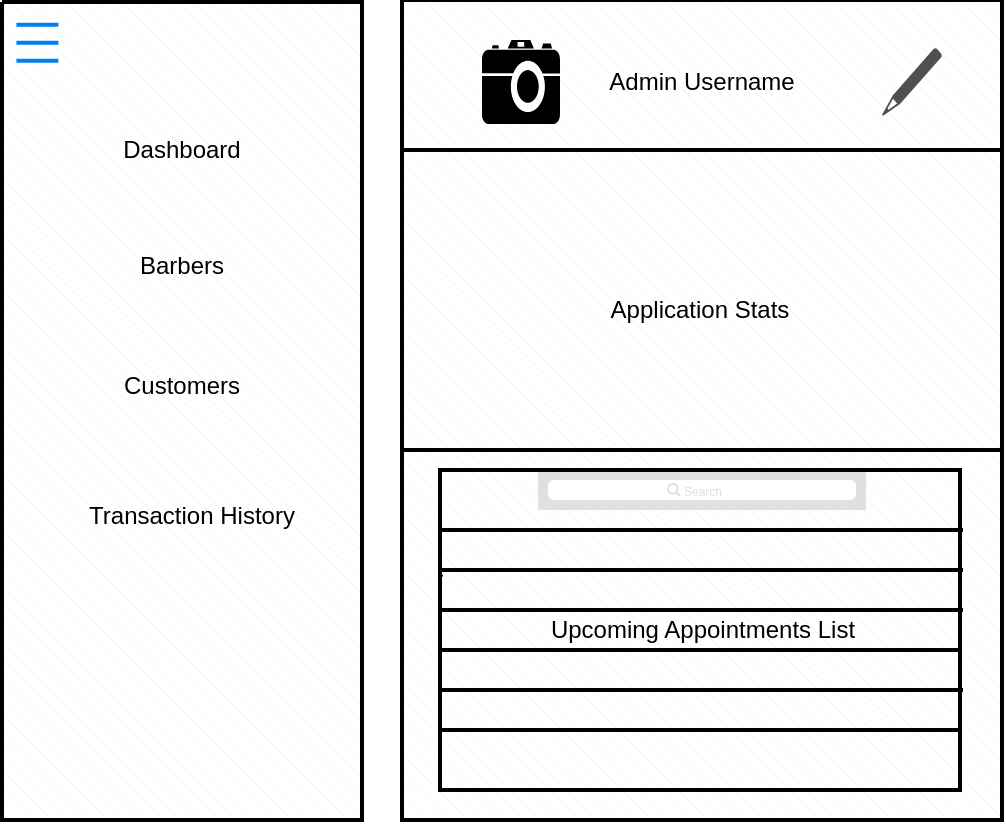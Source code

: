 <mxfile>
    <diagram id="Y0VE0dvzjQ6SN1oY_QCb" name="Dashboard">
        <mxGraphModel dx="460" dy="411" grid="1" gridSize="10" guides="1" tooltips="1" connect="1" arrows="1" fold="1" page="1" pageScale="1" pageWidth="850" pageHeight="1100" background="#ffffff" math="0" shadow="0">
            <root>
                <mxCell id="0"/>
                <mxCell id="1" parent="0"/>
                <mxCell id="B23IJaEY4QQTpOFzJQIj-2" value="" style="verticalLabelPosition=bottom;verticalAlign=top;html=1;shape=mxgraph.basic.patternFillRect;fillStyle=diagRev;step=5;fillStrokeWidth=0.2;fillStrokeColor=#dddddd;sketch=0;strokeColor=none;strokeWidth=2;fillColor=#FFFFFF;" parent="1" vertex="1">
                    <mxGeometry x="230" y="190" width="300" height="410" as="geometry"/>
                </mxCell>
                <mxCell id="B23IJaEY4QQTpOFzJQIj-5" value="" style="line;strokeWidth=2;rotatable=0;labelPosition=right;align=left;verticalAlign=middle;spacingTop=0;spacingLeft=6;points=[];portConstraint=eastwest;sketch=0;gradientColor=none;fillColor=none;strokeColor=#030303;" parent="1" vertex="1">
                    <mxGeometry x="230" y="260" width="300" height="10" as="geometry"/>
                </mxCell>
                <mxCell id="B23IJaEY4QQTpOFzJQIj-8" value="" style="shape=mxgraph.signs.tech.camera_2;html=1;pointerEvents=1;fillColor=#000000;strokeColor=none;verticalLabelPosition=bottom;verticalAlign=top;align=center;sketch=0;" parent="1" vertex="1">
                    <mxGeometry x="270" y="210" width="39" height="42" as="geometry"/>
                </mxCell>
                <mxCell id="B23IJaEY4QQTpOFzJQIj-9" value="&lt;font color=&quot;#000000&quot;&gt;Admin Username&lt;/font&gt;" style="text;html=1;strokeColor=none;fillColor=none;align=center;verticalAlign=middle;whiteSpace=wrap;rounded=0;sketch=0;" parent="1" vertex="1">
                    <mxGeometry x="325" y="221" width="110" height="20" as="geometry"/>
                </mxCell>
                <mxCell id="B23IJaEY4QQTpOFzJQIj-10" value="" style="line;strokeWidth=2;html=1;sketch=0;fillColor=none;gradientColor=none;strokeColor=#000000;" parent="1" vertex="1">
                    <mxGeometry x="230" y="410" width="300" height="10" as="geometry"/>
                </mxCell>
                <mxCell id="B23IJaEY4QQTpOFzJQIj-11" style="edgeStyle=orthogonalEdgeStyle;rounded=0;orthogonalLoop=1;jettySize=auto;html=1;exitX=0.5;exitY=1;exitDx=0;exitDy=0;" parent="1" source="B23IJaEY4QQTpOFzJQIj-9" target="B23IJaEY4QQTpOFzJQIj-9" edge="1">
                    <mxGeometry relative="1" as="geometry"/>
                </mxCell>
                <mxCell id="B23IJaEY4QQTpOFzJQIj-12" value="" style="pointerEvents=1;shadow=0;dashed=0;html=1;strokeColor=none;fillColor=#505050;labelPosition=center;verticalLabelPosition=bottom;verticalAlign=top;outlineConnect=0;align=center;shape=mxgraph.office.concepts.writing_pencil;sketch=0;" parent="1" vertex="1">
                    <mxGeometry x="470" y="214" width="30" height="34" as="geometry"/>
                </mxCell>
                <mxCell id="B23IJaEY4QQTpOFzJQIj-15" value="&lt;font color=&quot;#000000&quot;&gt;Application Stats&lt;/font&gt;" style="text;html=1;strokeColor=none;fillColor=none;align=center;verticalAlign=middle;whiteSpace=wrap;rounded=0;sketch=0;" parent="1" vertex="1">
                    <mxGeometry x="309" y="310" width="140" height="70" as="geometry"/>
                </mxCell>
                <mxCell id="B23IJaEY4QQTpOFzJQIj-17" value="&lt;font color=&quot;#000000&quot;&gt;Upcoming Appointments List&lt;br&gt;&lt;/font&gt;" style="text;html=1;strokeColor=none;fillColor=none;align=center;verticalAlign=middle;whiteSpace=wrap;rounded=0;sketch=0;" parent="1" vertex="1">
                    <mxGeometry x="284.5" y="470" width="191" height="70" as="geometry"/>
                </mxCell>
                <mxCell id="B23IJaEY4QQTpOFzJQIj-18" value="" style="verticalLabelPosition=bottom;verticalAlign=top;html=1;shape=mxgraph.basic.patternFillRect;fillStyle=diagRev;step=5;fillStrokeWidth=0.2;fillStrokeColor=#dddddd;sketch=0;strokeColor=#000000;strokeWidth=2;gradientColor=none;fillColor=#FFFFFF;" parent="1" vertex="1">
                    <mxGeometry x="30" y="191" width="180" height="409" as="geometry"/>
                </mxCell>
                <mxCell id="B23IJaEY4QQTpOFzJQIj-19" value="" style="html=1;verticalLabelPosition=bottom;align=center;labelBackgroundColor=#ffffff;verticalAlign=top;strokeWidth=2;strokeColor=#0080F0;shadow=0;dashed=0;shape=mxgraph.ios7.icons.most_viewed;pointerEvents=1;sketch=0;fillColor=none;gradientColor=none;" parent="1" vertex="1">
                    <mxGeometry x="30" y="200" width="28.2" height="22.8" as="geometry"/>
                </mxCell>
                <mxCell id="B23IJaEY4QQTpOFzJQIj-24" value="&lt;font color=&quot;#000000&quot;&gt;Dashboard&lt;br&gt;&lt;/font&gt;" style="text;html=1;strokeColor=none;fillColor=none;align=center;verticalAlign=middle;whiteSpace=wrap;rounded=0;sketch=0;" parent="1" vertex="1">
                    <mxGeometry x="70" y="242.5" width="100" height="45" as="geometry"/>
                </mxCell>
                <mxCell id="B23IJaEY4QQTpOFzJQIj-25" value="&lt;font color=&quot;#000000&quot;&gt;Barbers&lt;br&gt;&lt;/font&gt;" style="text;html=1;strokeColor=none;fillColor=none;align=center;verticalAlign=middle;whiteSpace=wrap;rounded=0;sketch=0;" parent="1" vertex="1">
                    <mxGeometry x="70" y="300" width="100" height="45" as="geometry"/>
                </mxCell>
                <mxCell id="B23IJaEY4QQTpOFzJQIj-26" value="&lt;font color=&quot;#000000&quot;&gt;Customers&lt;br&gt;&lt;/font&gt;" style="text;html=1;strokeColor=none;fillColor=none;align=center;verticalAlign=middle;whiteSpace=wrap;rounded=0;sketch=0;" parent="1" vertex="1">
                    <mxGeometry x="70" y="360" width="100" height="45" as="geometry"/>
                </mxCell>
                <mxCell id="B23IJaEY4QQTpOFzJQIj-27" value="&lt;font color=&quot;#000000&quot;&gt;Transaction History&lt;br&gt;&lt;/font&gt;" style="text;html=1;strokeColor=none;fillColor=none;align=center;verticalAlign=middle;whiteSpace=wrap;rounded=0;sketch=0;" parent="1" vertex="1">
                    <mxGeometry x="70" y="425" width="110" height="45" as="geometry"/>
                </mxCell>
                <mxCell id="B23IJaEY4QQTpOFzJQIj-28" value="" style="shape=rect;fillColor=#e0e0e0;strokeColor=none;sketch=0;" parent="1" vertex="1">
                    <mxGeometry x="298" y="425" width="164" height="20" as="geometry"/>
                </mxCell>
                <mxCell id="B23IJaEY4QQTpOFzJQIj-29" value="" style="html=1;strokeWidth=1;shadow=0;dashed=0;shape=mxgraph.ios7ui.marginRect;rx=3;ry=3;rectMargin=5;strokeColor=none;" parent="B23IJaEY4QQTpOFzJQIj-28" vertex="1">
                    <mxGeometry width="164" height="20" as="geometry"/>
                </mxCell>
                <mxCell id="B23IJaEY4QQTpOFzJQIj-30" value="Search" style="shape=mxgraph.ios7.icons.looking_glass;strokeColor=#e0e0e0;fillColor=none;fontColor=#e0e0e0;labelPosition=right;verticalLabelPosition=middle;align=left;verticalAlign=middle;fontSize=6;fontStyle=0;spacingTop=2;" parent="B23IJaEY4QQTpOFzJQIj-28" vertex="1">
                    <mxGeometry x="0.5" y="0.5" width="6" height="6" relative="1" as="geometry">
                        <mxPoint x="-17" y="-3" as="offset"/>
                    </mxGeometry>
                </mxCell>
                <mxCell id="B23IJaEY4QQTpOFzJQIj-31" value="" style="rounded=0;whiteSpace=wrap;html=1;sketch=0;strokeColor=#000000;strokeWidth=2;fillColor=none;gradientColor=none;" parent="1" vertex="1">
                    <mxGeometry x="249" y="425" width="260" height="160" as="geometry"/>
                </mxCell>
                <mxCell id="B23IJaEY4QQTpOFzJQIj-32" value="" style="shape=link;html=1;" parent="1" target="B23IJaEY4QQTpOFzJQIj-31" edge="1">
                    <mxGeometry width="100" relative="1" as="geometry">
                        <mxPoint x="250" y="480" as="sourcePoint"/>
                        <mxPoint x="350" y="480" as="targetPoint"/>
                    </mxGeometry>
                </mxCell>
                <mxCell id="B23IJaEY4QQTpOFzJQIj-34" value="" style="line;strokeWidth=2;html=1;sketch=0;fillColor=none;gradientColor=none;strokeColor=#000000;" parent="1" vertex="1">
                    <mxGeometry x="249.5" y="450" width="261" height="10" as="geometry"/>
                </mxCell>
                <mxCell id="B23IJaEY4QQTpOFzJQIj-35" value="" style="line;strokeWidth=2;html=1;sketch=0;fillColor=none;gradientColor=none;strokeColor=#000000;" parent="1" vertex="1">
                    <mxGeometry x="249.5" y="470" width="261" height="10" as="geometry"/>
                </mxCell>
                <mxCell id="B23IJaEY4QQTpOFzJQIj-36" value="" style="line;strokeWidth=2;html=1;sketch=0;fillColor=none;gradientColor=none;strokeColor=#000000;" parent="1" vertex="1">
                    <mxGeometry x="249.5" y="490" width="261" height="10" as="geometry"/>
                </mxCell>
                <mxCell id="B23IJaEY4QQTpOFzJQIj-37" value="" style="line;strokeWidth=2;html=1;sketch=0;fillColor=none;gradientColor=none;strokeColor=#000000;" parent="1" vertex="1">
                    <mxGeometry x="248" y="510" width="261" height="10" as="geometry"/>
                </mxCell>
                <mxCell id="B23IJaEY4QQTpOFzJQIj-38" value="" style="line;strokeWidth=2;html=1;sketch=0;fillColor=none;gradientColor=none;strokeColor=#000000;" parent="1" vertex="1">
                    <mxGeometry x="249.5" y="530" width="261" height="10" as="geometry"/>
                </mxCell>
                <mxCell id="B23IJaEY4QQTpOFzJQIj-39" value="" style="line;strokeWidth=2;html=1;sketch=0;fillColor=none;gradientColor=none;strokeColor=#000000;" parent="1" vertex="1">
                    <mxGeometry x="248" y="550" width="261" height="10" as="geometry"/>
                </mxCell>
            </root>
        </mxGraphModel>
    </diagram>
    <diagram id="YQ9StZWG8ctA2DTedThG" name="Transaction History">
        <mxGraphModel dx="924" dy="444" grid="1" gridSize="10" guides="1" tooltips="1" connect="1" arrows="1" fold="1" page="1" pageScale="1" pageWidth="850" pageHeight="1100" background="#ffffff" math="0" shadow="0">
            <root>
                <mxCell id="VN-D1C7fNuloD7Agwny4-0"/>
                <mxCell id="VN-D1C7fNuloD7Agwny4-1" parent="VN-D1C7fNuloD7Agwny4-0"/>
                <mxCell id="zCRVIH8tTNSO-BD--SHL-0" value="" style="rounded=0;whiteSpace=wrap;html=1;sketch=0;strokeColor=#000000;strokeWidth=2;gradientColor=none;fillColor=#FFFFFF;" parent="VN-D1C7fNuloD7Agwny4-1" vertex="1">
                    <mxGeometry x="210" y="220" width="260" height="350" as="geometry"/>
                </mxCell>
                <mxCell id="aytNwbBL1DgKbJY6Bjrg-0" value="" style="rounded=0;whiteSpace=wrap;html=1;sketch=0;strokeColor=#000000;strokeWidth=2;fillColor=none;gradientColor=none;" parent="VN-D1C7fNuloD7Agwny4-1" vertex="1">
                    <mxGeometry x="210" y="260" width="260" height="40" as="geometry"/>
                </mxCell>
                <mxCell id="aytNwbBL1DgKbJY6Bjrg-1" value="" style="shape=rect;fillColor=#e0e0e0;strokeColor=none;sketch=0;" parent="VN-D1C7fNuloD7Agwny4-1" vertex="1">
                    <mxGeometry x="255.5" y="230" width="164" height="20" as="geometry"/>
                </mxCell>
                <mxCell id="aytNwbBL1DgKbJY6Bjrg-2" value="" style="html=1;strokeWidth=1;shadow=0;dashed=0;shape=mxgraph.ios7ui.marginRect;rx=3;ry=3;rectMargin=5;strokeColor=none;" parent="aytNwbBL1DgKbJY6Bjrg-1" vertex="1">
                    <mxGeometry width="164" height="20" as="geometry"/>
                </mxCell>
                <mxCell id="aytNwbBL1DgKbJY6Bjrg-3" value="Search" style="shape=mxgraph.ios7.icons.looking_glass;strokeColor=#e0e0e0;fillColor=none;fontColor=#e0e0e0;labelPosition=right;verticalLabelPosition=middle;align=left;verticalAlign=middle;fontSize=6;fontStyle=0;spacingTop=2;" parent="aytNwbBL1DgKbJY6Bjrg-1" vertex="1">
                    <mxGeometry x="0.5" y="0.5" width="6" height="6" relative="1" as="geometry">
                        <mxPoint x="-17" y="-3" as="offset"/>
                    </mxGeometry>
                </mxCell>
                <mxCell id="aytNwbBL1DgKbJY6Bjrg-4" value="" style="rounded=0;whiteSpace=wrap;html=1;sketch=0;strokeColor=#000000;strokeWidth=2;fillColor=none;gradientColor=none;" parent="VN-D1C7fNuloD7Agwny4-1" vertex="1">
                    <mxGeometry x="210" y="300" width="260" height="40" as="geometry"/>
                </mxCell>
                <mxCell id="aytNwbBL1DgKbJY6Bjrg-5" value="" style="rounded=0;whiteSpace=wrap;html=1;sketch=0;strokeColor=#000000;strokeWidth=2;fillColor=none;gradientColor=none;" parent="VN-D1C7fNuloD7Agwny4-1" vertex="1">
                    <mxGeometry x="210" y="340" width="260" height="40" as="geometry"/>
                </mxCell>
                <mxCell id="aytNwbBL1DgKbJY6Bjrg-6" value="" style="rounded=0;whiteSpace=wrap;html=1;sketch=0;strokeColor=#000000;strokeWidth=2;fillColor=none;gradientColor=none;" parent="VN-D1C7fNuloD7Agwny4-1" vertex="1">
                    <mxGeometry x="210" y="380" width="260" height="40" as="geometry"/>
                </mxCell>
                <mxCell id="aytNwbBL1DgKbJY6Bjrg-7" value="&lt;font color=&quot;#000000&quot;&gt;Customer&lt;/font&gt;" style="text;html=1;strokeColor=none;fillColor=none;align=center;verticalAlign=middle;whiteSpace=wrap;rounded=0;sketch=0;" parent="VN-D1C7fNuloD7Agwny4-1" vertex="1">
                    <mxGeometry x="221" y="270" width="40" height="20" as="geometry"/>
                </mxCell>
                <mxCell id="aytNwbBL1DgKbJY6Bjrg-8" value="&lt;font color=&quot;#000000&quot;&gt;Barber&lt;br&gt;&lt;/font&gt;" style="text;html=1;strokeColor=none;fillColor=none;align=center;verticalAlign=middle;whiteSpace=wrap;rounded=0;sketch=0;" parent="VN-D1C7fNuloD7Agwny4-1" vertex="1">
                    <mxGeometry x="280" y="270" width="40" height="20" as="geometry"/>
                </mxCell>
                <mxCell id="aytNwbBL1DgKbJY6Bjrg-9" value="&lt;font color=&quot;#000000&quot;&gt;Service&lt;/font&gt;" style="text;html=1;strokeColor=none;fillColor=none;align=center;verticalAlign=middle;whiteSpace=wrap;rounded=0;sketch=0;" parent="VN-D1C7fNuloD7Agwny4-1" vertex="1">
                    <mxGeometry x="350" y="270" width="40" height="20" as="geometry"/>
                </mxCell>
                <mxCell id="aytNwbBL1DgKbJY6Bjrg-10" value="&lt;font color=&quot;#000000&quot;&gt;Cost&lt;/font&gt;" style="text;html=1;strokeColor=none;fillColor=none;align=center;verticalAlign=middle;whiteSpace=wrap;rounded=0;sketch=0;" parent="VN-D1C7fNuloD7Agwny4-1" vertex="1">
                    <mxGeometry x="420" y="270" width="40" height="20" as="geometry"/>
                </mxCell>
                <mxCell id="aytNwbBL1DgKbJY6Bjrg-11" value="" style="rounded=0;whiteSpace=wrap;html=1;sketch=0;strokeColor=#000000;strokeWidth=2;fillColor=none;gradientColor=none;" parent="VN-D1C7fNuloD7Agwny4-1" vertex="1">
                    <mxGeometry x="210" y="300" width="260" height="40" as="geometry"/>
                </mxCell>
                <mxCell id="aytNwbBL1DgKbJY6Bjrg-12" value="&lt;font color=&quot;#000000&quot;&gt;Customer&lt;/font&gt;" style="text;html=1;strokeColor=none;fillColor=none;align=center;verticalAlign=middle;whiteSpace=wrap;rounded=0;sketch=0;" parent="VN-D1C7fNuloD7Agwny4-1" vertex="1">
                    <mxGeometry x="221" y="310" width="40" height="20" as="geometry"/>
                </mxCell>
                <mxCell id="aytNwbBL1DgKbJY6Bjrg-13" value="&lt;font color=&quot;#000000&quot;&gt;Barber&lt;br&gt;&lt;/font&gt;" style="text;html=1;strokeColor=none;fillColor=none;align=center;verticalAlign=middle;whiteSpace=wrap;rounded=0;sketch=0;" parent="VN-D1C7fNuloD7Agwny4-1" vertex="1">
                    <mxGeometry x="280" y="310" width="40" height="20" as="geometry"/>
                </mxCell>
                <mxCell id="aytNwbBL1DgKbJY6Bjrg-14" value="&lt;font color=&quot;#000000&quot;&gt;Service&lt;/font&gt;" style="text;html=1;strokeColor=none;fillColor=none;align=center;verticalAlign=middle;whiteSpace=wrap;rounded=0;sketch=0;" parent="VN-D1C7fNuloD7Agwny4-1" vertex="1">
                    <mxGeometry x="350" y="310" width="40" height="20" as="geometry"/>
                </mxCell>
                <mxCell id="aytNwbBL1DgKbJY6Bjrg-15" value="&lt;font color=&quot;#000000&quot;&gt;Cost&lt;/font&gt;" style="text;html=1;strokeColor=none;fillColor=none;align=center;verticalAlign=middle;whiteSpace=wrap;rounded=0;sketch=0;" parent="VN-D1C7fNuloD7Agwny4-1" vertex="1">
                    <mxGeometry x="420" y="310" width="40" height="20" as="geometry"/>
                </mxCell>
                <mxCell id="aytNwbBL1DgKbJY6Bjrg-21" value="&lt;font color=&quot;#000000&quot;&gt;Customer&lt;/font&gt;" style="text;html=1;strokeColor=none;fillColor=none;align=center;verticalAlign=middle;whiteSpace=wrap;rounded=0;sketch=0;" parent="VN-D1C7fNuloD7Agwny4-1" vertex="1">
                    <mxGeometry x="220.5" y="350" width="40" height="20" as="geometry"/>
                </mxCell>
                <mxCell id="aytNwbBL1DgKbJY6Bjrg-22" value="&lt;font color=&quot;#000000&quot;&gt;Barber&lt;br&gt;&lt;/font&gt;" style="text;html=1;strokeColor=none;fillColor=none;align=center;verticalAlign=middle;whiteSpace=wrap;rounded=0;sketch=0;" parent="VN-D1C7fNuloD7Agwny4-1" vertex="1">
                    <mxGeometry x="279.5" y="350" width="40" height="20" as="geometry"/>
                </mxCell>
                <mxCell id="aytNwbBL1DgKbJY6Bjrg-23" value="&lt;font color=&quot;#000000&quot;&gt;Service&lt;/font&gt;" style="text;html=1;strokeColor=none;fillColor=none;align=center;verticalAlign=middle;whiteSpace=wrap;rounded=0;sketch=0;" parent="VN-D1C7fNuloD7Agwny4-1" vertex="1">
                    <mxGeometry x="349.5" y="350" width="40" height="20" as="geometry"/>
                </mxCell>
                <mxCell id="aytNwbBL1DgKbJY6Bjrg-24" value="&lt;font color=&quot;#000000&quot;&gt;Cost&lt;/font&gt;" style="text;html=1;strokeColor=none;fillColor=none;align=center;verticalAlign=middle;whiteSpace=wrap;rounded=0;sketch=0;" parent="VN-D1C7fNuloD7Agwny4-1" vertex="1">
                    <mxGeometry x="419.5" y="350" width="40" height="20" as="geometry"/>
                </mxCell>
                <mxCell id="aytNwbBL1DgKbJY6Bjrg-25" value="&lt;font color=&quot;#000000&quot;&gt;Customer&lt;/font&gt;" style="text;html=1;strokeColor=none;fillColor=none;align=center;verticalAlign=middle;whiteSpace=wrap;rounded=0;sketch=0;" parent="VN-D1C7fNuloD7Agwny4-1" vertex="1">
                    <mxGeometry x="220.5" y="390" width="40" height="20" as="geometry"/>
                </mxCell>
                <mxCell id="aytNwbBL1DgKbJY6Bjrg-26" value="&lt;font color=&quot;#000000&quot;&gt;Barber&lt;br&gt;&lt;/font&gt;" style="text;html=1;strokeColor=none;fillColor=none;align=center;verticalAlign=middle;whiteSpace=wrap;rounded=0;sketch=0;" parent="VN-D1C7fNuloD7Agwny4-1" vertex="1">
                    <mxGeometry x="279.5" y="390" width="40" height="20" as="geometry"/>
                </mxCell>
                <mxCell id="aytNwbBL1DgKbJY6Bjrg-27" value="&lt;font color=&quot;#000000&quot;&gt;Service&lt;/font&gt;" style="text;html=1;strokeColor=none;fillColor=none;align=center;verticalAlign=middle;whiteSpace=wrap;rounded=0;sketch=0;" parent="VN-D1C7fNuloD7Agwny4-1" vertex="1">
                    <mxGeometry x="349.5" y="390" width="40" height="20" as="geometry"/>
                </mxCell>
                <mxCell id="aytNwbBL1DgKbJY6Bjrg-28" value="&lt;font color=&quot;#000000&quot;&gt;Cost&lt;/font&gt;" style="text;html=1;strokeColor=none;fillColor=none;align=center;verticalAlign=middle;whiteSpace=wrap;rounded=0;sketch=0;" parent="VN-D1C7fNuloD7Agwny4-1" vertex="1">
                    <mxGeometry x="419.5" y="390" width="40" height="20" as="geometry"/>
                </mxCell>
                <mxCell id="aytNwbBL1DgKbJY6Bjrg-29" value="&lt;font color=&quot;#000000&quot;&gt;Transaction History&lt;/font&gt;" style="text;html=1;strokeColor=none;fillColor=none;align=center;verticalAlign=middle;whiteSpace=wrap;rounded=0;sketch=0;" parent="VN-D1C7fNuloD7Agwny4-1" vertex="1">
                    <mxGeometry x="270" y="190" width="130.5" height="20" as="geometry"/>
                </mxCell>
            </root>
        </mxGraphModel>
    </diagram>
</mxfile>
